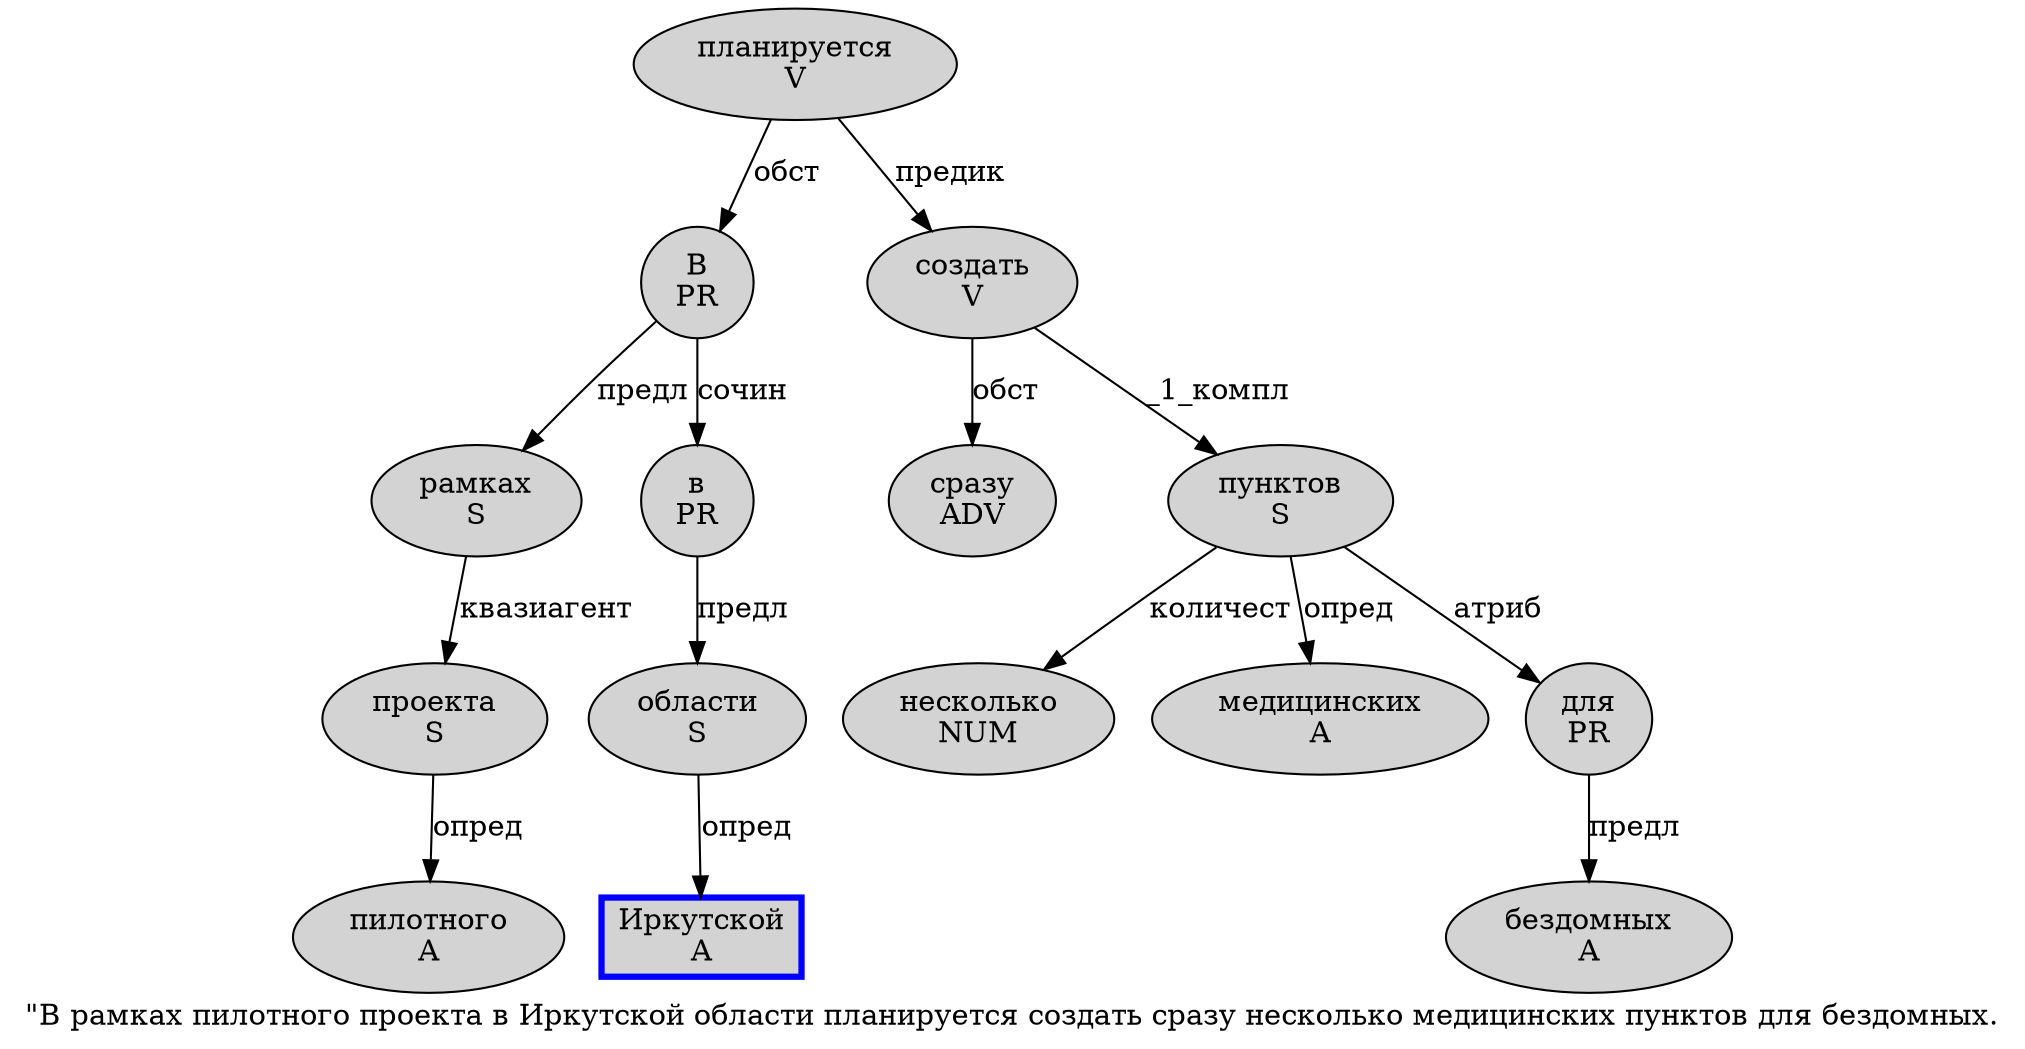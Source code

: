 digraph SENTENCE_267 {
	graph [label="\"В рамках пилотного проекта в Иркутской области планируется создать сразу несколько медицинских пунктов для бездомных."]
	node [style=filled]
		1 [label="В
PR" color="" fillcolor=lightgray penwidth=1 shape=ellipse]
		2 [label="рамках
S" color="" fillcolor=lightgray penwidth=1 shape=ellipse]
		3 [label="пилотного
A" color="" fillcolor=lightgray penwidth=1 shape=ellipse]
		4 [label="проекта
S" color="" fillcolor=lightgray penwidth=1 shape=ellipse]
		5 [label="в
PR" color="" fillcolor=lightgray penwidth=1 shape=ellipse]
		6 [label="Иркутской
A" color=blue fillcolor=lightgray penwidth=3 shape=box]
		7 [label="области
S" color="" fillcolor=lightgray penwidth=1 shape=ellipse]
		8 [label="планируется
V" color="" fillcolor=lightgray penwidth=1 shape=ellipse]
		9 [label="создать
V" color="" fillcolor=lightgray penwidth=1 shape=ellipse]
		10 [label="сразу
ADV" color="" fillcolor=lightgray penwidth=1 shape=ellipse]
		11 [label="несколько
NUM" color="" fillcolor=lightgray penwidth=1 shape=ellipse]
		12 [label="медицинских
A" color="" fillcolor=lightgray penwidth=1 shape=ellipse]
		13 [label="пунктов
S" color="" fillcolor=lightgray penwidth=1 shape=ellipse]
		14 [label="для
PR" color="" fillcolor=lightgray penwidth=1 shape=ellipse]
		15 [label="бездомных
A" color="" fillcolor=lightgray penwidth=1 shape=ellipse]
			1 -> 2 [label="предл"]
			1 -> 5 [label="сочин"]
			8 -> 1 [label="обст"]
			8 -> 9 [label="предик"]
			13 -> 11 [label="количест"]
			13 -> 12 [label="опред"]
			13 -> 14 [label="атриб"]
			7 -> 6 [label="опред"]
			14 -> 15 [label="предл"]
			4 -> 3 [label="опред"]
			9 -> 10 [label="обст"]
			9 -> 13 [label="_1_компл"]
			5 -> 7 [label="предл"]
			2 -> 4 [label="квазиагент"]
}